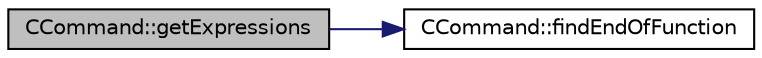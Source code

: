 digraph "CCommand::getExpressions"
{
  edge [fontname="Helvetica",fontsize="10",labelfontname="Helvetica",labelfontsize="10"];
  node [fontname="Helvetica",fontsize="10",shape=record];
  rankdir="LR";
  Node1 [label="CCommand::getExpressions",height=0.2,width=0.4,color="black", fillcolor="grey75", style="filled", fontcolor="black"];
  Node1 -> Node2 [color="midnightblue",fontsize="10",style="solid",fontname="Helvetica"];
  Node2 [label="CCommand::findEndOfFunction",height=0.2,width=0.4,color="black", fillcolor="white", style="filled",URL="$classCCommand.html#a221d1ae5386529936803e03edc8c5224"];
}
